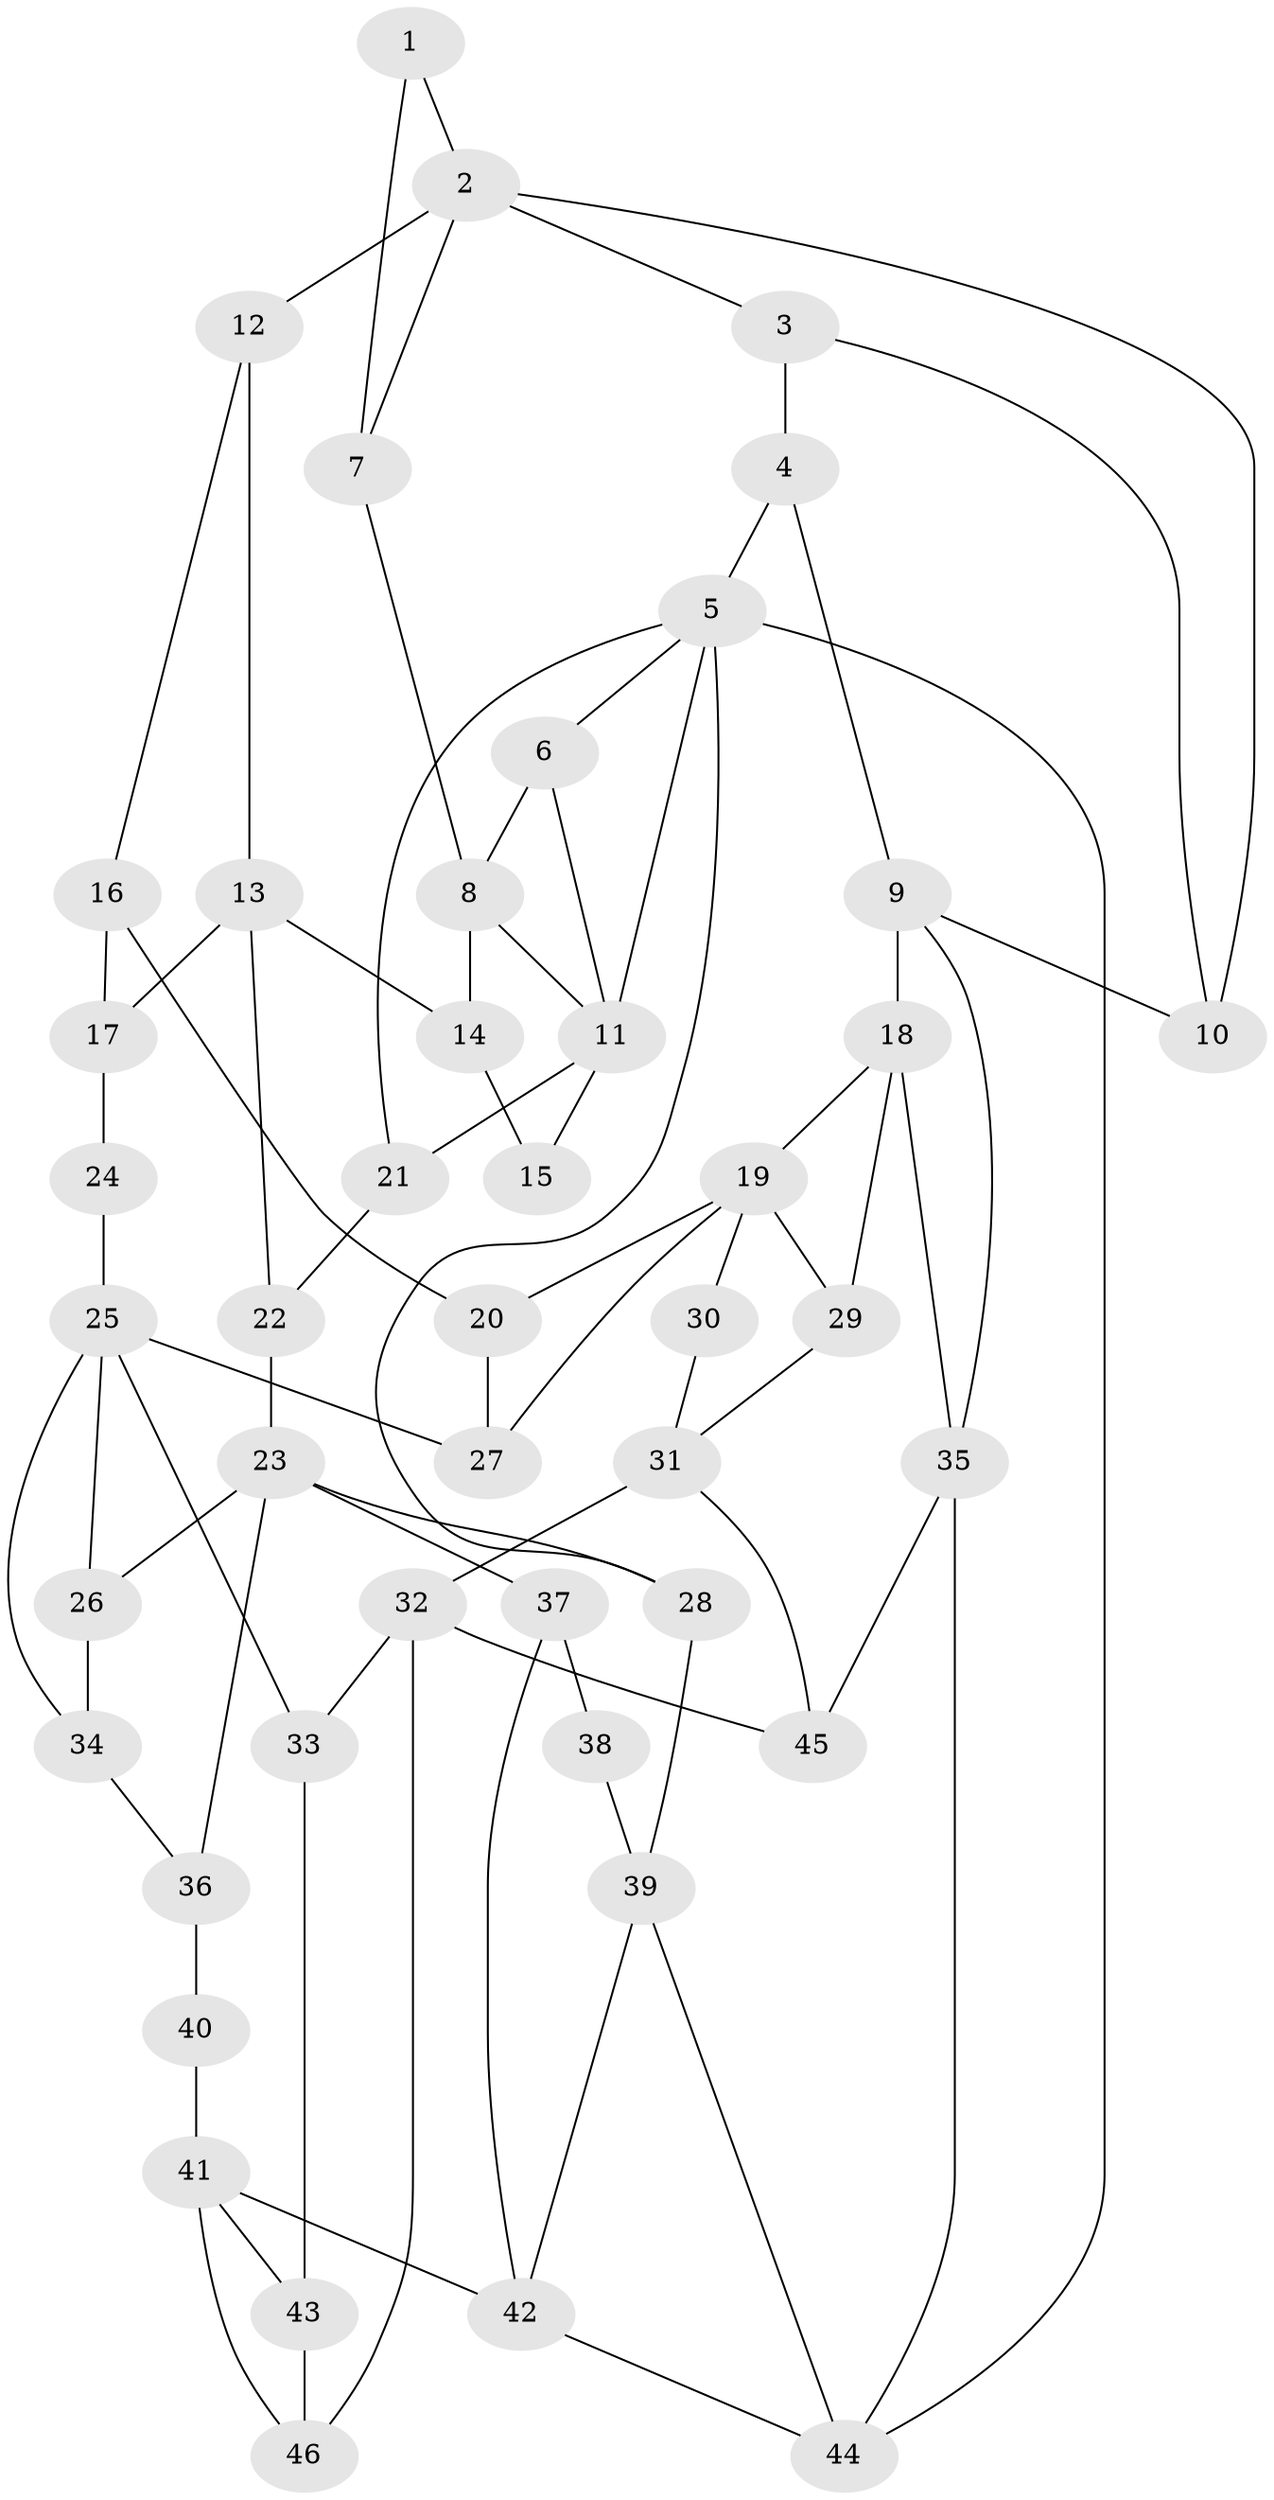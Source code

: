 // original degree distribution, {3: 0.03296703296703297, 5: 0.5164835164835165, 4: 0.23076923076923078, 6: 0.21978021978021978}
// Generated by graph-tools (version 1.1) at 2025/38/03/09/25 02:38:23]
// undirected, 46 vertices, 78 edges
graph export_dot {
graph [start="1"]
  node [color=gray90,style=filled];
  1;
  2;
  3;
  4;
  5;
  6;
  7;
  8;
  9;
  10;
  11;
  12;
  13;
  14;
  15;
  16;
  17;
  18;
  19;
  20;
  21;
  22;
  23;
  24;
  25;
  26;
  27;
  28;
  29;
  30;
  31;
  32;
  33;
  34;
  35;
  36;
  37;
  38;
  39;
  40;
  41;
  42;
  43;
  44;
  45;
  46;
  1 -- 2 [weight=1.0];
  1 -- 7 [weight=1.0];
  2 -- 3 [weight=1.0];
  2 -- 7 [weight=1.0];
  2 -- 10 [weight=1.0];
  2 -- 12 [weight=2.0];
  3 -- 4 [weight=1.0];
  3 -- 10 [weight=1.0];
  4 -- 5 [weight=1.0];
  4 -- 9 [weight=1.0];
  5 -- 6 [weight=1.0];
  5 -- 11 [weight=1.0];
  5 -- 21 [weight=1.0];
  5 -- 28 [weight=1.0];
  5 -- 44 [weight=1.0];
  6 -- 8 [weight=1.0];
  6 -- 11 [weight=1.0];
  7 -- 8 [weight=2.0];
  8 -- 11 [weight=1.0];
  8 -- 14 [weight=1.0];
  9 -- 10 [weight=1.0];
  9 -- 18 [weight=2.0];
  9 -- 35 [weight=1.0];
  11 -- 15 [weight=2.0];
  11 -- 21 [weight=1.0];
  12 -- 13 [weight=1.0];
  12 -- 16 [weight=1.0];
  13 -- 14 [weight=2.0];
  13 -- 17 [weight=1.0];
  13 -- 22 [weight=2.0];
  14 -- 15 [weight=1.0];
  16 -- 17 [weight=1.0];
  16 -- 20 [weight=1.0];
  17 -- 24 [weight=1.0];
  18 -- 19 [weight=1.0];
  18 -- 29 [weight=1.0];
  18 -- 35 [weight=1.0];
  19 -- 20 [weight=1.0];
  19 -- 27 [weight=1.0];
  19 -- 29 [weight=1.0];
  19 -- 30 [weight=2.0];
  20 -- 27 [weight=1.0];
  21 -- 22 [weight=1.0];
  22 -- 23 [weight=2.0];
  23 -- 26 [weight=1.0];
  23 -- 28 [weight=1.0];
  23 -- 36 [weight=1.0];
  23 -- 37 [weight=1.0];
  24 -- 25 [weight=2.0];
  25 -- 26 [weight=1.0];
  25 -- 27 [weight=1.0];
  25 -- 33 [weight=1.0];
  25 -- 34 [weight=1.0];
  26 -- 34 [weight=1.0];
  28 -- 39 [weight=2.0];
  29 -- 31 [weight=1.0];
  30 -- 31 [weight=1.0];
  31 -- 32 [weight=3.0];
  31 -- 45 [weight=1.0];
  32 -- 33 [weight=1.0];
  32 -- 45 [weight=1.0];
  32 -- 46 [weight=1.0];
  33 -- 43 [weight=1.0];
  34 -- 36 [weight=1.0];
  35 -- 44 [weight=1.0];
  35 -- 45 [weight=1.0];
  36 -- 40 [weight=1.0];
  37 -- 38 [weight=1.0];
  37 -- 42 [weight=1.0];
  38 -- 39 [weight=2.0];
  39 -- 42 [weight=1.0];
  39 -- 44 [weight=1.0];
  40 -- 41 [weight=2.0];
  41 -- 42 [weight=2.0];
  41 -- 43 [weight=1.0];
  41 -- 46 [weight=1.0];
  42 -- 44 [weight=1.0];
  43 -- 46 [weight=1.0];
}
